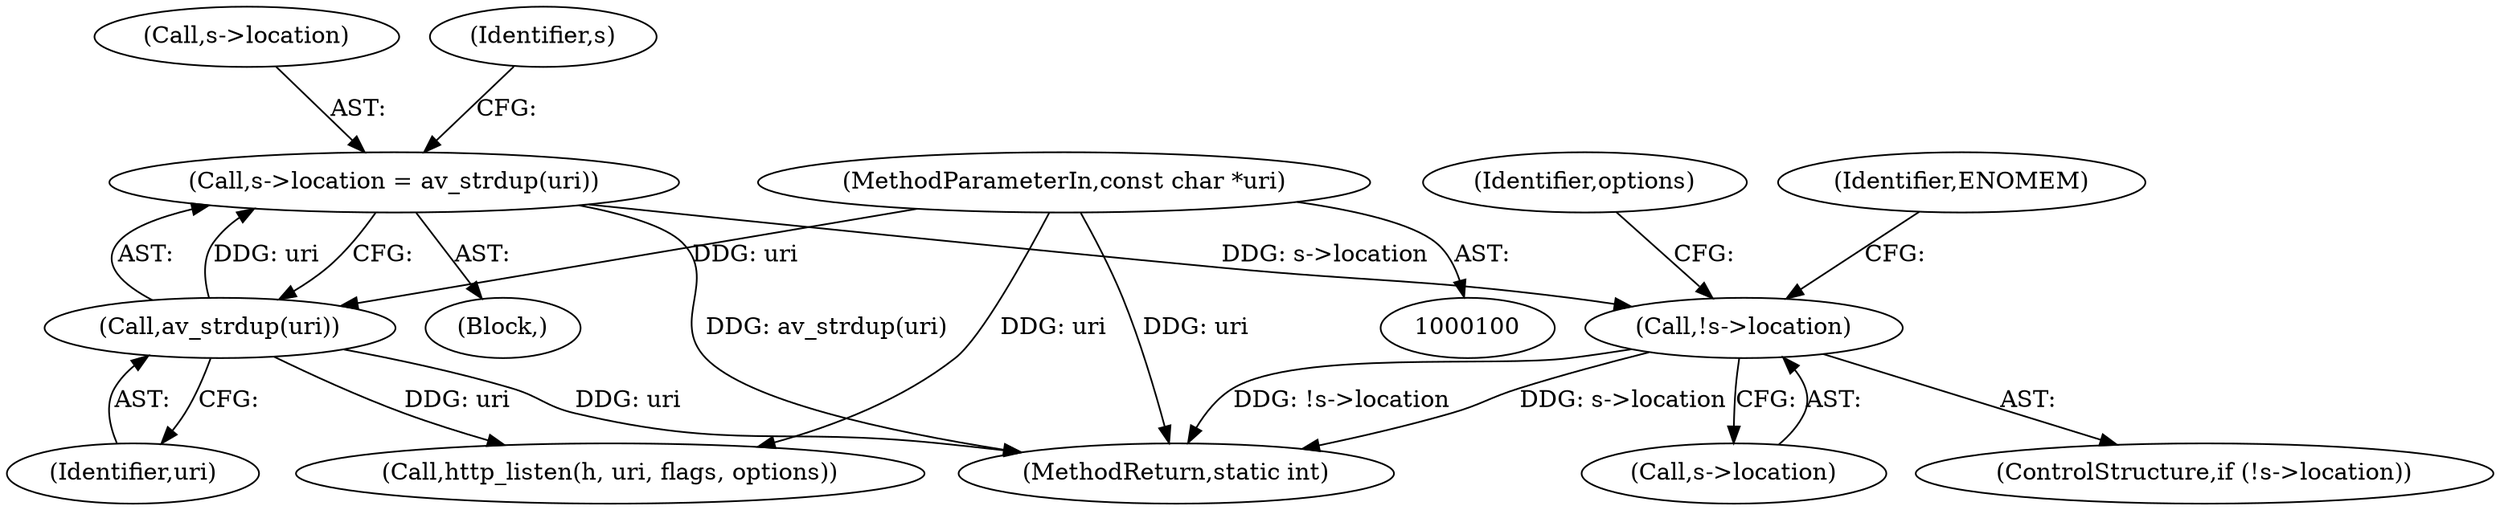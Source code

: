 digraph "0_FFmpeg_2a05c8f813de6f2278827734bf8102291e7484aa_1@API" {
"1000135" [label="(Call,s->location = av_strdup(uri))"];
"1000139" [label="(Call,av_strdup(uri))"];
"1000102" [label="(MethodParameterIn,const char *uri)"];
"1000142" [label="(Call,!s->location)"];
"1000136" [label="(Call,s->location)"];
"1000150" [label="(Identifier,options)"];
"1000139" [label="(Call,av_strdup(uri))"];
"1000140" [label="(Identifier,uri)"];
"1000143" [label="(Call,s->location)"];
"1000144" [label="(Identifier,s)"];
"1000237" [label="(Call,http_listen(h, uri, flags, options))"];
"1000142" [label="(Call,!s->location)"];
"1000141" [label="(ControlStructure,if (!s->location))"];
"1000102" [label="(MethodParameterIn,const char *uri)"];
"1000105" [label="(Block,)"];
"1000148" [label="(Identifier,ENOMEM)"];
"1000258" [label="(MethodReturn,static int)"];
"1000135" [label="(Call,s->location = av_strdup(uri))"];
"1000135" -> "1000105"  [label="AST: "];
"1000135" -> "1000139"  [label="CFG: "];
"1000136" -> "1000135"  [label="AST: "];
"1000139" -> "1000135"  [label="AST: "];
"1000144" -> "1000135"  [label="CFG: "];
"1000135" -> "1000258"  [label="DDG: av_strdup(uri)"];
"1000139" -> "1000135"  [label="DDG: uri"];
"1000135" -> "1000142"  [label="DDG: s->location"];
"1000139" -> "1000140"  [label="CFG: "];
"1000140" -> "1000139"  [label="AST: "];
"1000139" -> "1000258"  [label="DDG: uri"];
"1000102" -> "1000139"  [label="DDG: uri"];
"1000139" -> "1000237"  [label="DDG: uri"];
"1000102" -> "1000100"  [label="AST: "];
"1000102" -> "1000258"  [label="DDG: uri"];
"1000102" -> "1000237"  [label="DDG: uri"];
"1000142" -> "1000141"  [label="AST: "];
"1000142" -> "1000143"  [label="CFG: "];
"1000143" -> "1000142"  [label="AST: "];
"1000148" -> "1000142"  [label="CFG: "];
"1000150" -> "1000142"  [label="CFG: "];
"1000142" -> "1000258"  [label="DDG: !s->location"];
"1000142" -> "1000258"  [label="DDG: s->location"];
}
